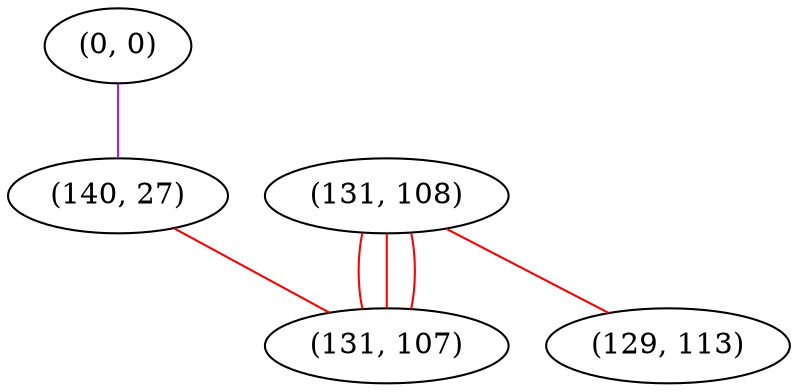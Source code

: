 graph "" {
"(0, 0)";
"(131, 108)";
"(129, 113)";
"(140, 27)";
"(131, 107)";
"(0, 0)" -- "(140, 27)"  [color=purple, key=0, weight=4];
"(131, 108)" -- "(129, 113)"  [color=red, key=0, weight=1];
"(131, 108)" -- "(131, 107)"  [color=red, key=0, weight=1];
"(131, 108)" -- "(131, 107)"  [color=red, key=1, weight=1];
"(131, 108)" -- "(131, 107)"  [color=red, key=2, weight=1];
"(140, 27)" -- "(131, 107)"  [color=red, key=0, weight=1];
}
